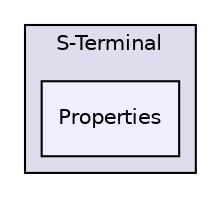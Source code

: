digraph "Superwikia-Alpha-Codebase/Superwikia-Documentation-Library/Superwikia Documentation Library/S-Terminal/S-Terminal/Properties" {
  compound=true
  node [ fontsize="10", fontname="Helvetica"];
  edge [ labelfontsize="10", labelfontname="Helvetica"];
  subgraph clusterdir_3950fc17c8ac0cbe80bd42f84bea7d9a {
    graph [ bgcolor="#ddddee", pencolor="black", label="S-Terminal" fontname="Helvetica", fontsize="10", URL="dir_3950fc17c8ac0cbe80bd42f84bea7d9a.html"]
  dir_110b6d5112ce700ac2f62ed2d2bdb34f [shape=box, label="Properties", style="filled", fillcolor="#eeeeff", pencolor="black", URL="dir_110b6d5112ce700ac2f62ed2d2bdb34f.html"];
  }
}
